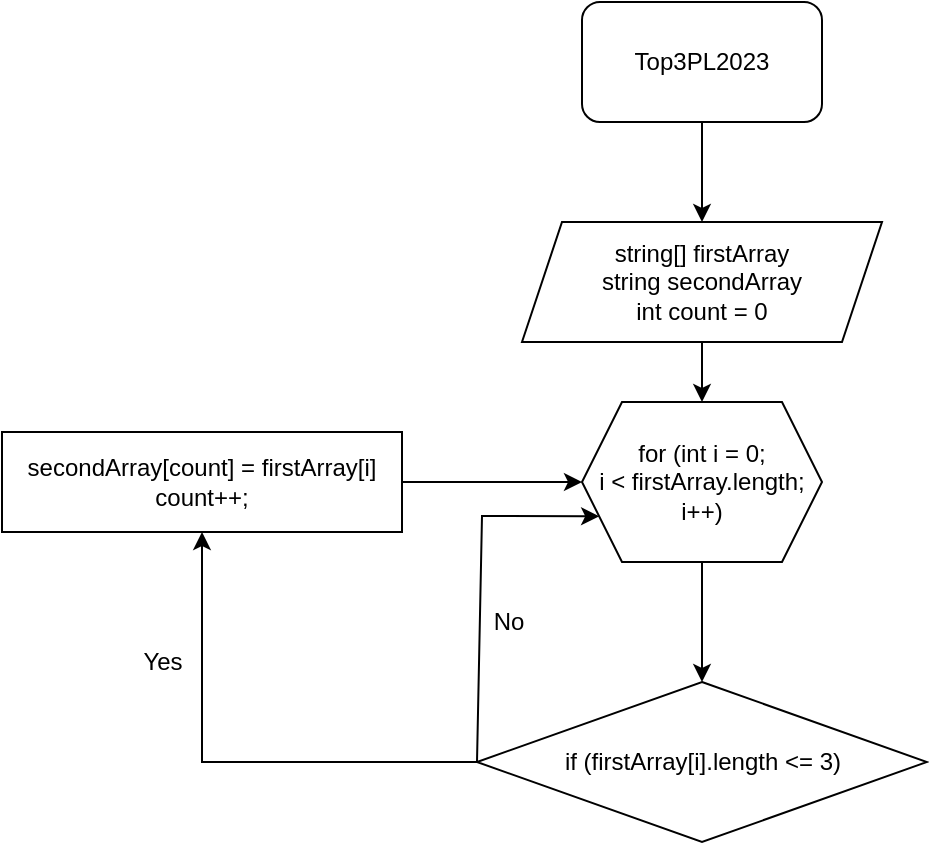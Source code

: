 <mxfile version="20.7.4" type="device"><diagram id="6YwQQIW8eCQRHDkm4CSs" name="Page-1"><mxGraphModel dx="780" dy="496" grid="1" gridSize="10" guides="1" tooltips="1" connect="1" arrows="1" fold="1" page="1" pageScale="1" pageWidth="827" pageHeight="1169" math="0" shadow="0"><root><mxCell id="0"/><mxCell id="1" parent="0"/><mxCell id="DnkCzbvQFBXvj7n7dTfT-9" value="" style="edgeStyle=orthogonalEdgeStyle;rounded=0;orthogonalLoop=1;jettySize=auto;html=1;" parent="1" source="DnkCzbvQFBXvj7n7dTfT-1" target="DnkCzbvQFBXvj7n7dTfT-2" edge="1"><mxGeometry relative="1" as="geometry"/></mxCell><mxCell id="DnkCzbvQFBXvj7n7dTfT-1" value="Top3PL2023" style="rounded=1;whiteSpace=wrap;html=1;" parent="1" vertex="1"><mxGeometry x="410" y="150" width="120" height="60" as="geometry"/></mxCell><mxCell id="DnkCzbvQFBXvj7n7dTfT-8" value="" style="edgeStyle=orthogonalEdgeStyle;rounded=0;orthogonalLoop=1;jettySize=auto;html=1;" parent="1" source="DnkCzbvQFBXvj7n7dTfT-2" target="DnkCzbvQFBXvj7n7dTfT-3" edge="1"><mxGeometry relative="1" as="geometry"/></mxCell><mxCell id="DnkCzbvQFBXvj7n7dTfT-2" value="string[] firstArray&lt;br&gt;string secondArray&lt;br&gt;int count = 0" style="shape=parallelogram;perimeter=parallelogramPerimeter;whiteSpace=wrap;html=1;fixedSize=1;" parent="1" vertex="1"><mxGeometry x="380" y="260" width="180" height="60" as="geometry"/></mxCell><mxCell id="DnkCzbvQFBXvj7n7dTfT-7" value="" style="edgeStyle=orthogonalEdgeStyle;rounded=0;orthogonalLoop=1;jettySize=auto;html=1;" parent="1" source="DnkCzbvQFBXvj7n7dTfT-3" target="DnkCzbvQFBXvj7n7dTfT-4" edge="1"><mxGeometry relative="1" as="geometry"/></mxCell><mxCell id="DnkCzbvQFBXvj7n7dTfT-3" value="for (int i = 0;&lt;br&gt;i &amp;lt; firstArray.length;&lt;br&gt;i++)" style="shape=hexagon;perimeter=hexagonPerimeter2;whiteSpace=wrap;html=1;fixedSize=1;" parent="1" vertex="1"><mxGeometry x="410" y="350" width="120" height="80" as="geometry"/></mxCell><mxCell id="B7fp_Nzf1htRCQnwWERk-2" value="" style="edgeStyle=orthogonalEdgeStyle;rounded=0;orthogonalLoop=1;jettySize=auto;html=1;" parent="1" source="DnkCzbvQFBXvj7n7dTfT-4" target="DnkCzbvQFBXvj7n7dTfT-5" edge="1"><mxGeometry relative="1" as="geometry"/></mxCell><mxCell id="DnkCzbvQFBXvj7n7dTfT-4" value="if (firstArray[i].length &amp;lt;= 3)" style="rhombus;whiteSpace=wrap;html=1;" parent="1" vertex="1"><mxGeometry x="357.5" y="490" width="225" height="80" as="geometry"/></mxCell><mxCell id="DnkCzbvQFBXvj7n7dTfT-17" value="" style="edgeStyle=orthogonalEdgeStyle;rounded=0;orthogonalLoop=1;jettySize=auto;html=1;" parent="1" source="DnkCzbvQFBXvj7n7dTfT-5" target="DnkCzbvQFBXvj7n7dTfT-3" edge="1"><mxGeometry relative="1" as="geometry"/></mxCell><mxCell id="DnkCzbvQFBXvj7n7dTfT-5" value="secondArray[count] = firstArray[i]&lt;br&gt;count++;" style="whiteSpace=wrap;html=1;" parent="1" vertex="1"><mxGeometry x="120" y="365" width="200" height="50" as="geometry"/></mxCell><mxCell id="B7fp_Nzf1htRCQnwWERk-4" value="" style="endArrow=classic;html=1;rounded=0;exitX=0;exitY=0.5;exitDx=0;exitDy=0;entryX=0;entryY=0.75;entryDx=0;entryDy=0;" parent="1" source="DnkCzbvQFBXvj7n7dTfT-4" target="DnkCzbvQFBXvj7n7dTfT-3" edge="1"><mxGeometry width="50" height="50" relative="1" as="geometry"><mxPoint x="590" y="400" as="sourcePoint"/><mxPoint x="430" y="415" as="targetPoint"/><Array as="points"><mxPoint x="360" y="407"/></Array></mxGeometry></mxCell><mxCell id="B7fp_Nzf1htRCQnwWERk-6" value="Yes" style="text;html=1;align=center;verticalAlign=middle;resizable=0;points=[];autosize=1;strokeColor=none;fillColor=none;" parent="1" vertex="1"><mxGeometry x="180" y="470" width="40" height="20" as="geometry"/></mxCell><mxCell id="B7fp_Nzf1htRCQnwWERk-10" value="No" style="text;html=1;align=center;verticalAlign=middle;resizable=0;points=[];autosize=1;strokeColor=none;fillColor=none;" parent="1" vertex="1"><mxGeometry x="357.5" y="450" width="30" height="20" as="geometry"/></mxCell></root></mxGraphModel></diagram></mxfile>